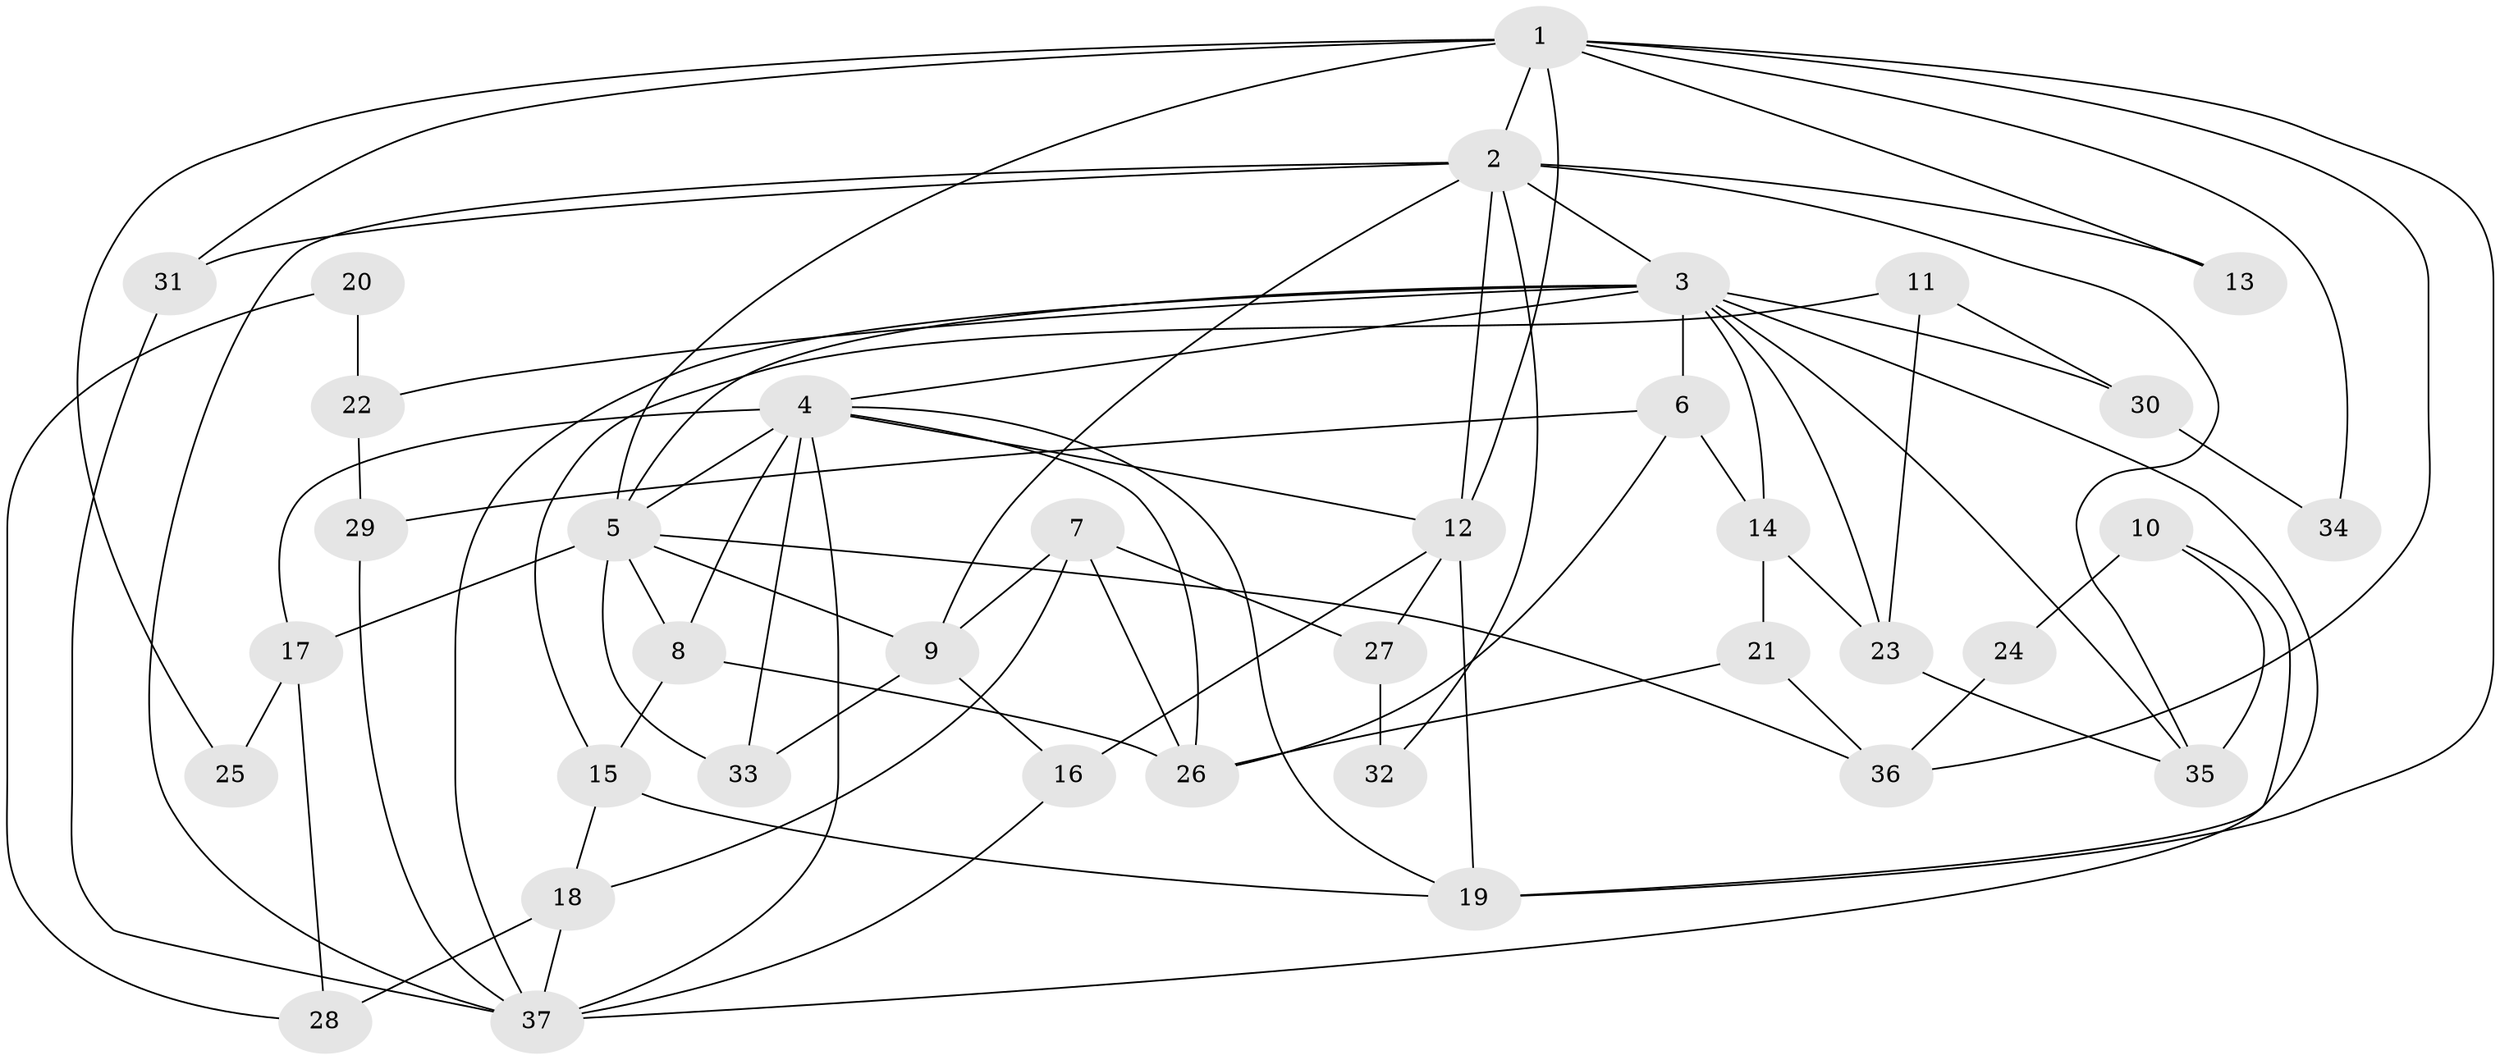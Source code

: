 // original degree distribution, {8: 0.03333333333333333, 4: 0.31666666666666665, 5: 0.13333333333333333, 6: 0.06666666666666667, 3: 0.25, 2: 0.15, 7: 0.05}
// Generated by graph-tools (version 1.1) at 2025/51/03/04/25 22:51:10]
// undirected, 37 vertices, 80 edges
graph export_dot {
  node [color=gray90,style=filled];
  1;
  2;
  3;
  4;
  5;
  6;
  7;
  8;
  9;
  10;
  11;
  12;
  13;
  14;
  15;
  16;
  17;
  18;
  19;
  20;
  21;
  22;
  23;
  24;
  25;
  26;
  27;
  28;
  29;
  30;
  31;
  32;
  33;
  34;
  35;
  36;
  37;
  1 -- 2 [weight=2.0];
  1 -- 5 [weight=1.0];
  1 -- 12 [weight=1.0];
  1 -- 13 [weight=1.0];
  1 -- 19 [weight=1.0];
  1 -- 25 [weight=1.0];
  1 -- 31 [weight=1.0];
  1 -- 34 [weight=1.0];
  1 -- 36 [weight=1.0];
  2 -- 3 [weight=3.0];
  2 -- 9 [weight=1.0];
  2 -- 12 [weight=2.0];
  2 -- 13 [weight=1.0];
  2 -- 31 [weight=2.0];
  2 -- 32 [weight=1.0];
  2 -- 35 [weight=1.0];
  2 -- 37 [weight=1.0];
  3 -- 4 [weight=1.0];
  3 -- 5 [weight=1.0];
  3 -- 6 [weight=1.0];
  3 -- 14 [weight=1.0];
  3 -- 19 [weight=1.0];
  3 -- 22 [weight=1.0];
  3 -- 23 [weight=1.0];
  3 -- 30 [weight=2.0];
  3 -- 35 [weight=1.0];
  3 -- 37 [weight=1.0];
  4 -- 5 [weight=3.0];
  4 -- 8 [weight=1.0];
  4 -- 12 [weight=1.0];
  4 -- 17 [weight=1.0];
  4 -- 19 [weight=1.0];
  4 -- 26 [weight=2.0];
  4 -- 33 [weight=1.0];
  4 -- 37 [weight=1.0];
  5 -- 8 [weight=2.0];
  5 -- 9 [weight=1.0];
  5 -- 17 [weight=1.0];
  5 -- 33 [weight=1.0];
  5 -- 36 [weight=1.0];
  6 -- 14 [weight=1.0];
  6 -- 26 [weight=1.0];
  6 -- 29 [weight=1.0];
  7 -- 9 [weight=1.0];
  7 -- 18 [weight=1.0];
  7 -- 26 [weight=1.0];
  7 -- 27 [weight=1.0];
  8 -- 15 [weight=1.0];
  8 -- 26 [weight=1.0];
  9 -- 16 [weight=1.0];
  9 -- 33 [weight=1.0];
  10 -- 24 [weight=1.0];
  10 -- 35 [weight=1.0];
  10 -- 37 [weight=1.0];
  11 -- 15 [weight=1.0];
  11 -- 23 [weight=1.0];
  11 -- 30 [weight=1.0];
  12 -- 16 [weight=1.0];
  12 -- 19 [weight=1.0];
  12 -- 27 [weight=1.0];
  14 -- 21 [weight=1.0];
  14 -- 23 [weight=1.0];
  15 -- 18 [weight=1.0];
  15 -- 19 [weight=1.0];
  16 -- 37 [weight=1.0];
  17 -- 25 [weight=1.0];
  17 -- 28 [weight=1.0];
  18 -- 28 [weight=1.0];
  18 -- 37 [weight=1.0];
  20 -- 22 [weight=1.0];
  20 -- 28 [weight=1.0];
  21 -- 26 [weight=1.0];
  21 -- 36 [weight=1.0];
  22 -- 29 [weight=1.0];
  23 -- 35 [weight=1.0];
  24 -- 36 [weight=1.0];
  27 -- 32 [weight=1.0];
  29 -- 37 [weight=1.0];
  30 -- 34 [weight=1.0];
  31 -- 37 [weight=1.0];
}
